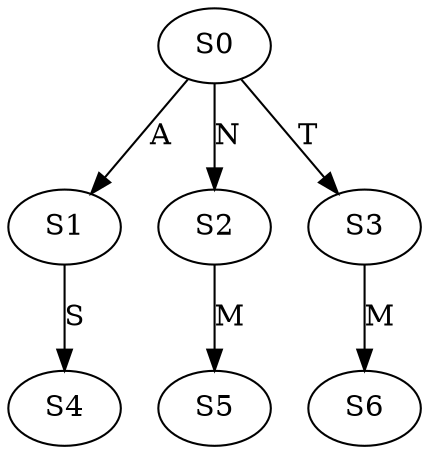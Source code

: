 strict digraph  {
	S0 -> S1 [ label = A ];
	S0 -> S2 [ label = N ];
	S0 -> S3 [ label = T ];
	S1 -> S4 [ label = S ];
	S2 -> S5 [ label = M ];
	S3 -> S6 [ label = M ];
}
